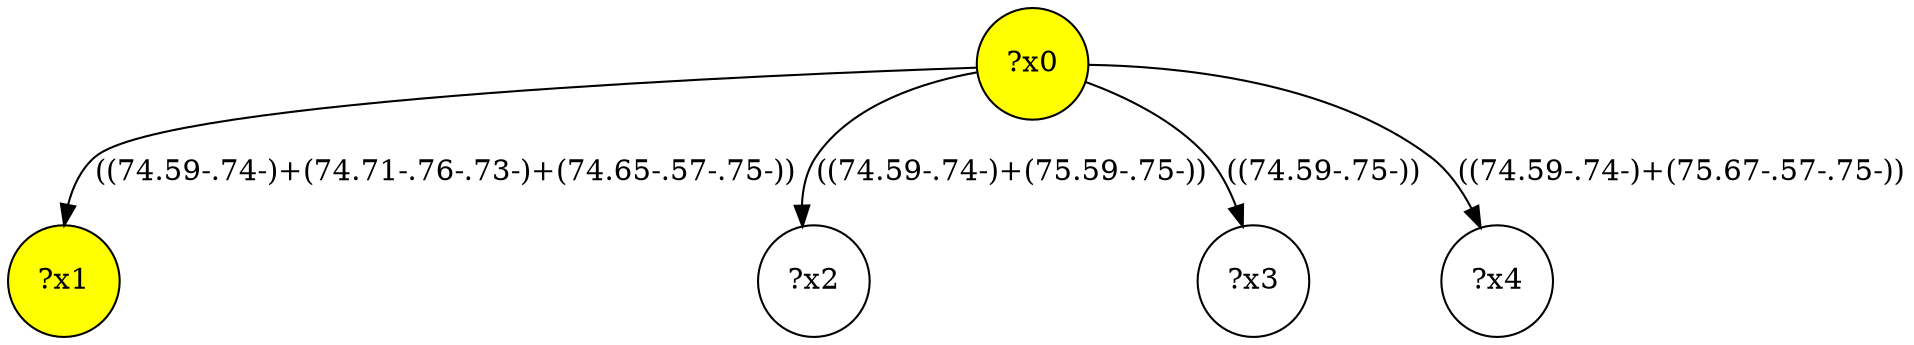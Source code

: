 digraph g {
	x0 [fillcolor="yellow", style="filled," shape=circle, label="?x0"];
	x1 [fillcolor="yellow", style="filled," shape=circle, label="?x1"];
	x0 -> x1 [label="((74.59-.74-)+(74.71-.76-.73-)+(74.65-.57-.75-))"];
	x2 [shape=circle, label="?x2"];
	x0 -> x2 [label="((74.59-.74-)+(75.59-.75-))"];
	x3 [shape=circle, label="?x3"];
	x0 -> x3 [label="((74.59-.75-))"];
	x4 [shape=circle, label="?x4"];
	x0 -> x4 [label="((74.59-.74-)+(75.67-.57-.75-))"];
}
